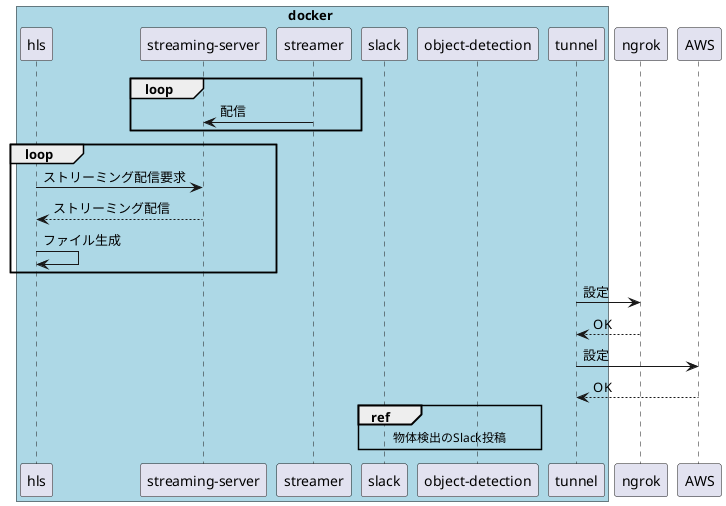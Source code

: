 @startuml Startup
box docker #LightBlue
participant hls
participant "streaming-server"
participant streamer
participant slack
participant "object-detection"
participant tunnel
end box

loop
	streamer -> "streaming-server": 配信
end

loop
	hls -> "streaming-server" : ストリーミング配信要求
	"streaming-server" --> hls : ストリーミング配信
	hls -> hls : ファイル生成
end

tunnel -> ngrok : 設定
ngrok --> tunnel : OK

tunnel -> AWS : 設定
AWS --> tunnel : OK


ref over "object-detection", slack: 物体検出のSlack投稿

@enduml
